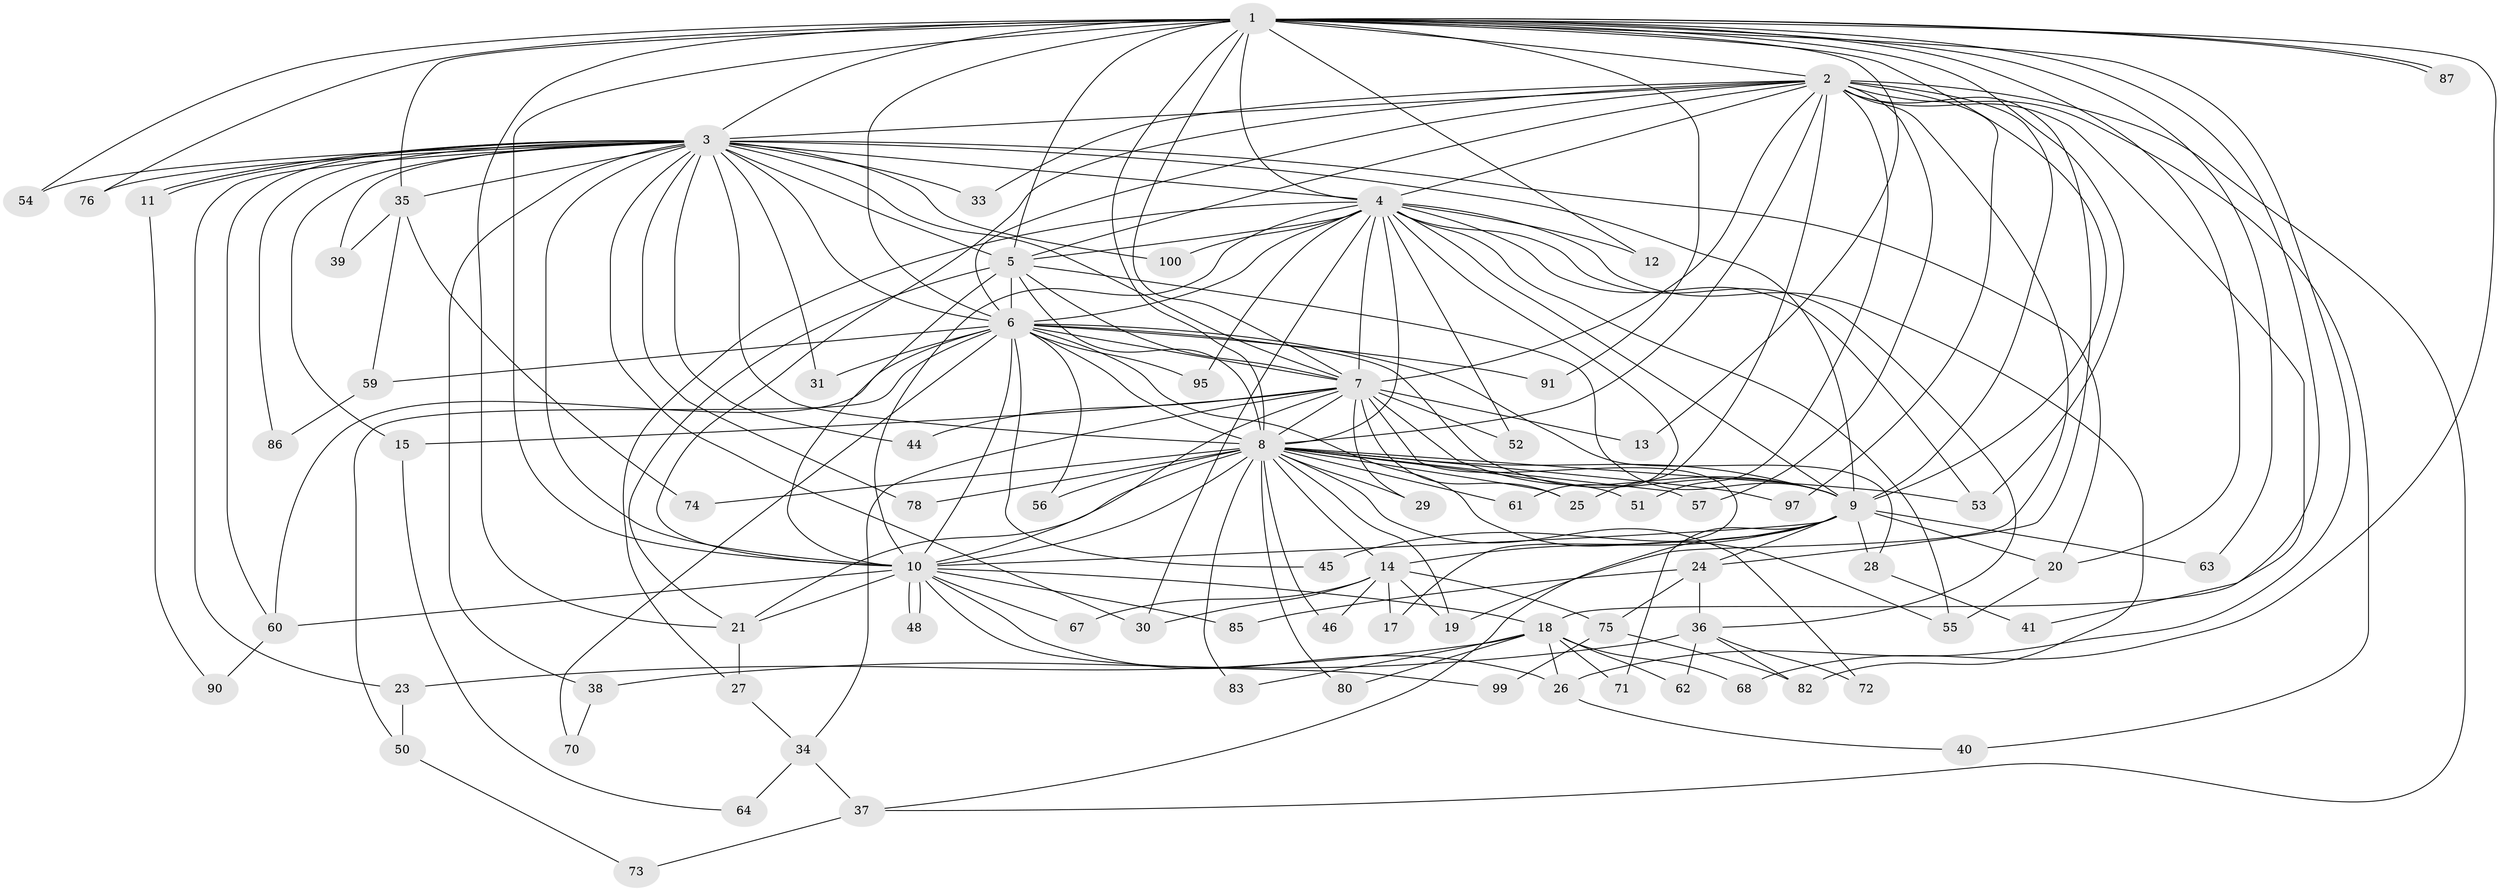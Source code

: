 // original degree distribution, {26: 0.01, 18: 0.02, 29: 0.01, 23: 0.01, 10: 0.01, 21: 0.01, 17: 0.01, 27: 0.01, 20: 0.01, 3: 0.21, 2: 0.54, 6: 0.02, 4: 0.09, 7: 0.01, 5: 0.03}
// Generated by graph-tools (version 1.1) at 2025/38/02/21/25 10:38:53]
// undirected, 78 vertices, 193 edges
graph export_dot {
graph [start="1"]
  node [color=gray90,style=filled];
  1 [super="+49"];
  2 [super="+16"];
  3 [super="+65"];
  4 [super="+96"];
  5 [super="+79"];
  6 [super="+47"];
  7 [super="+22"];
  8 [super="+32"];
  9 [super="+93"];
  10 [super="+42"];
  11;
  12;
  13;
  14 [super="+66"];
  15;
  17;
  18 [super="+43"];
  19 [super="+88"];
  20 [super="+98"];
  21 [super="+81"];
  23;
  24;
  25 [super="+84"];
  26;
  27;
  28;
  29;
  30;
  31;
  33;
  34;
  35;
  36 [super="+94"];
  37 [super="+89"];
  38;
  39;
  40;
  41;
  44;
  45;
  46 [super="+58"];
  48;
  50;
  51;
  52;
  53 [super="+92"];
  54;
  55 [super="+69"];
  56;
  57;
  59;
  60 [super="+77"];
  61;
  62;
  63;
  64;
  67;
  68;
  70;
  71;
  72;
  73;
  74;
  75;
  76;
  78;
  80;
  82;
  83;
  85;
  86;
  87;
  90;
  91;
  95;
  97;
  99;
  100;
  1 -- 2;
  1 -- 3 [weight=2];
  1 -- 4;
  1 -- 5;
  1 -- 6;
  1 -- 7;
  1 -- 8;
  1 -- 9;
  1 -- 10 [weight=2];
  1 -- 12;
  1 -- 13;
  1 -- 18;
  1 -- 21;
  1 -- 26;
  1 -- 35;
  1 -- 53;
  1 -- 63;
  1 -- 68;
  1 -- 76;
  1 -- 87;
  1 -- 87;
  1 -- 91;
  1 -- 54;
  1 -- 20;
  2 -- 3 [weight=2];
  2 -- 4;
  2 -- 5;
  2 -- 6;
  2 -- 7;
  2 -- 8;
  2 -- 9;
  2 -- 10;
  2 -- 19;
  2 -- 25;
  2 -- 37;
  2 -- 40;
  2 -- 41;
  2 -- 51;
  2 -- 57;
  2 -- 97;
  2 -- 24;
  2 -- 33;
  3 -- 4;
  3 -- 5;
  3 -- 6;
  3 -- 7 [weight=2];
  3 -- 8;
  3 -- 9;
  3 -- 10;
  3 -- 11;
  3 -- 11;
  3 -- 15;
  3 -- 20;
  3 -- 23;
  3 -- 30;
  3 -- 31;
  3 -- 33;
  3 -- 35;
  3 -- 38;
  3 -- 39;
  3 -- 44;
  3 -- 54;
  3 -- 60;
  3 -- 76;
  3 -- 78;
  3 -- 100;
  3 -- 86;
  4 -- 5;
  4 -- 6 [weight=2];
  4 -- 7;
  4 -- 8;
  4 -- 9 [weight=2];
  4 -- 10 [weight=2];
  4 -- 12;
  4 -- 27;
  4 -- 30;
  4 -- 36;
  4 -- 52;
  4 -- 53;
  4 -- 55;
  4 -- 61;
  4 -- 82;
  4 -- 95;
  4 -- 100;
  5 -- 6 [weight=2];
  5 -- 7;
  5 -- 8;
  5 -- 9;
  5 -- 10;
  5 -- 21;
  6 -- 7;
  6 -- 8;
  6 -- 9;
  6 -- 10;
  6 -- 28;
  6 -- 31;
  6 -- 45;
  6 -- 50;
  6 -- 56;
  6 -- 59;
  6 -- 60;
  6 -- 70;
  6 -- 91;
  6 -- 95;
  6 -- 55;
  7 -- 8;
  7 -- 9;
  7 -- 10;
  7 -- 13;
  7 -- 15;
  7 -- 17;
  7 -- 29;
  7 -- 44;
  7 -- 52;
  7 -- 34;
  7 -- 25;
  8 -- 9;
  8 -- 10;
  8 -- 14;
  8 -- 19;
  8 -- 25;
  8 -- 29;
  8 -- 46 [weight=2];
  8 -- 51;
  8 -- 56;
  8 -- 57;
  8 -- 61;
  8 -- 72;
  8 -- 74;
  8 -- 78;
  8 -- 80;
  8 -- 83;
  8 -- 97;
  8 -- 21;
  8 -- 53;
  9 -- 10;
  9 -- 14;
  9 -- 20;
  9 -- 24;
  9 -- 28;
  9 -- 45;
  9 -- 63;
  9 -- 71;
  9 -- 37;
  10 -- 18;
  10 -- 21;
  10 -- 26;
  10 -- 48;
  10 -- 48;
  10 -- 67;
  10 -- 85;
  10 -- 99;
  10 -- 60;
  11 -- 90;
  14 -- 17;
  14 -- 46;
  14 -- 67;
  14 -- 75;
  14 -- 30;
  14 -- 19;
  15 -- 64;
  18 -- 23;
  18 -- 62;
  18 -- 68;
  18 -- 80;
  18 -- 83;
  18 -- 26;
  18 -- 71;
  20 -- 55;
  21 -- 27;
  23 -- 50;
  24 -- 36;
  24 -- 75;
  24 -- 85;
  26 -- 40;
  27 -- 34;
  28 -- 41;
  34 -- 37;
  34 -- 64;
  35 -- 39;
  35 -- 59;
  35 -- 74;
  36 -- 38;
  36 -- 62;
  36 -- 72;
  36 -- 82;
  37 -- 73;
  38 -- 70;
  50 -- 73;
  59 -- 86;
  60 -- 90;
  75 -- 82;
  75 -- 99;
}
